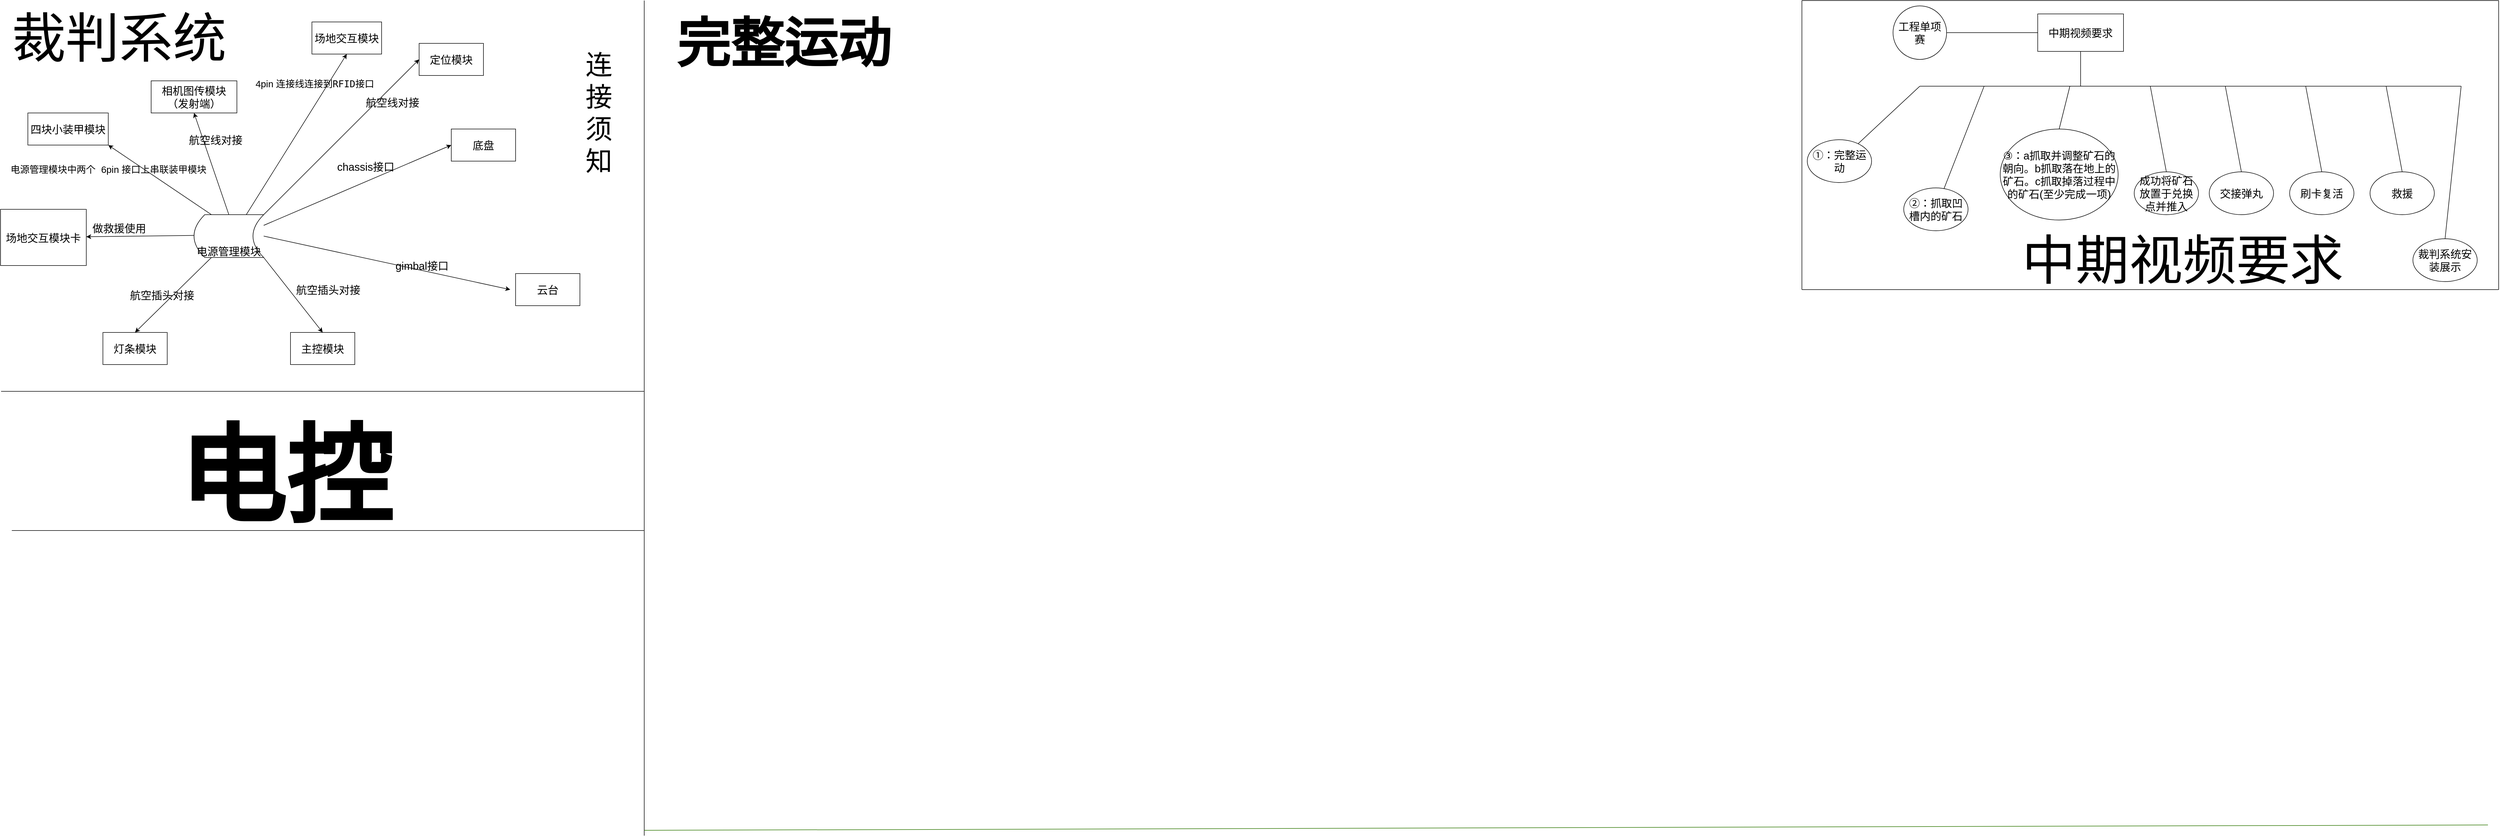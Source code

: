 <mxfile version="15.6.2" type="github">
  <diagram id="NpOCoje0zSoZdeExiJcy" name="Page-1">
    <mxGraphModel dx="9888" dy="2880" grid="1" gridSize="10" guides="1" tooltips="1" connect="1" arrows="1" fold="1" page="1" pageScale="1" pageWidth="4681" pageHeight="3300" background="none" math="0" shadow="0">
      <root>
        <mxCell id="0" />
        <mxCell id="1" parent="0" />
        <mxCell id="VXeyH6XUhTUTIsdPU2Il-1" value="&lt;font style=&quot;font-size: 20px&quot;&gt;工程单项赛&lt;/font&gt;" style="ellipse;whiteSpace=wrap;html=1;aspect=fixed;" vertex="1" parent="1">
          <mxGeometry x="-1150" y="10" width="100" height="100" as="geometry" />
        </mxCell>
        <mxCell id="VXeyH6XUhTUTIsdPU2Il-2" value="&lt;font style=&quot;font-size: 20px&quot;&gt;中期视频要求&lt;/font&gt;" style="rounded=0;whiteSpace=wrap;html=1;" vertex="1" parent="1">
          <mxGeometry x="-880" y="25" width="160" height="70" as="geometry" />
        </mxCell>
        <mxCell id="VXeyH6XUhTUTIsdPU2Il-3" value="" style="endArrow=none;html=1;rounded=0;exitX=1;exitY=0.5;exitDx=0;exitDy=0;entryX=0;entryY=0.5;entryDx=0;entryDy=0;" edge="1" parent="1" source="VXeyH6XUhTUTIsdPU2Il-1" target="VXeyH6XUhTUTIsdPU2Il-2">
          <mxGeometry width="50" height="50" relative="1" as="geometry">
            <mxPoint x="-1050" y="70" as="sourcePoint" />
            <mxPoint x="-890" y="60" as="targetPoint" />
          </mxGeometry>
        </mxCell>
        <mxCell id="VXeyH6XUhTUTIsdPU2Il-4" value="" style="endArrow=none;html=1;rounded=0;entryX=0.5;entryY=1;entryDx=0;entryDy=0;" edge="1" parent="1" target="VXeyH6XUhTUTIsdPU2Il-2">
          <mxGeometry width="50" height="50" relative="1" as="geometry">
            <mxPoint x="-800" y="160" as="sourcePoint" />
            <mxPoint x="-730" y="210" as="targetPoint" />
          </mxGeometry>
        </mxCell>
        <mxCell id="VXeyH6XUhTUTIsdPU2Il-5" value="" style="endArrow=none;html=1;rounded=0;" edge="1" parent="1">
          <mxGeometry width="50" height="50" relative="1" as="geometry">
            <mxPoint x="-1100" y="160" as="sourcePoint" />
            <mxPoint x="-90" y="160" as="targetPoint" />
          </mxGeometry>
        </mxCell>
        <mxCell id="VXeyH6XUhTUTIsdPU2Il-6" value="" style="endArrow=none;html=1;rounded=0;" edge="1" parent="1" target="VXeyH6XUhTUTIsdPU2Il-7">
          <mxGeometry width="50" height="50" relative="1" as="geometry">
            <mxPoint x="-1100" y="160" as="sourcePoint" />
            <mxPoint x="-1100" y="160" as="targetPoint" />
          </mxGeometry>
        </mxCell>
        <mxCell id="VXeyH6XUhTUTIsdPU2Il-7" value="&lt;font style=&quot;font-size: 20px&quot;&gt;①：完整运动&lt;/font&gt;" style="ellipse;whiteSpace=wrap;html=1;" vertex="1" parent="1">
          <mxGeometry x="-1310" y="260" width="120" height="80" as="geometry" />
        </mxCell>
        <mxCell id="VXeyH6XUhTUTIsdPU2Il-8" value="" style="endArrow=none;html=1;rounded=0;" edge="1" parent="1" target="VXeyH6XUhTUTIsdPU2Il-9">
          <mxGeometry width="50" height="50" relative="1" as="geometry">
            <mxPoint x="-980" y="160" as="sourcePoint" />
            <mxPoint x="-990" y="160" as="targetPoint" />
          </mxGeometry>
        </mxCell>
        <mxCell id="VXeyH6XUhTUTIsdPU2Il-9" value="&lt;font style=&quot;font-size: 20px&quot;&gt;②：抓取凹槽内的矿石&lt;/font&gt;" style="ellipse;whiteSpace=wrap;html=1;" vertex="1" parent="1">
          <mxGeometry x="-1130" y="350" width="120" height="80" as="geometry" />
        </mxCell>
        <mxCell id="VXeyH6XUhTUTIsdPU2Il-10" value="&lt;font style=&quot;font-size: 20px&quot;&gt;③：a抓取并调整矿石的朝向。b抓取落在地上的矿石。c抓取掉落过程中的矿石(至少完成一项)&lt;/font&gt;" style="ellipse;whiteSpace=wrap;html=1;" vertex="1" parent="1">
          <mxGeometry x="-950" y="240" width="220" height="170" as="geometry" />
        </mxCell>
        <mxCell id="VXeyH6XUhTUTIsdPU2Il-11" value="" style="endArrow=none;html=1;rounded=0;exitX=0.5;exitY=0;exitDx=0;exitDy=0;" edge="1" parent="1" source="VXeyH6XUhTUTIsdPU2Il-10">
          <mxGeometry width="50" height="50" relative="1" as="geometry">
            <mxPoint x="-790" y="260" as="sourcePoint" />
            <mxPoint x="-820" y="160" as="targetPoint" />
          </mxGeometry>
        </mxCell>
        <mxCell id="VXeyH6XUhTUTIsdPU2Il-13" value="&lt;font style=&quot;font-size: 20px&quot;&gt;成功将矿石放置于兑换点并推入&lt;/font&gt;" style="ellipse;whiteSpace=wrap;html=1;" vertex="1" parent="1">
          <mxGeometry x="-700" y="320" width="120" height="80" as="geometry" />
        </mxCell>
        <mxCell id="VXeyH6XUhTUTIsdPU2Il-14" value="" style="endArrow=none;html=1;rounded=0;exitX=0.5;exitY=0;exitDx=0;exitDy=0;" edge="1" parent="1" source="VXeyH6XUhTUTIsdPU2Il-13">
          <mxGeometry width="50" height="50" relative="1" as="geometry">
            <mxPoint x="-790" y="260" as="sourcePoint" />
            <mxPoint x="-670" y="160" as="targetPoint" />
          </mxGeometry>
        </mxCell>
        <mxCell id="VXeyH6XUhTUTIsdPU2Il-15" value="&lt;font style=&quot;font-size: 20px&quot;&gt;交接弹丸&lt;/font&gt;" style="ellipse;whiteSpace=wrap;html=1;" vertex="1" parent="1">
          <mxGeometry x="-560" y="320" width="120" height="80" as="geometry" />
        </mxCell>
        <mxCell id="VXeyH6XUhTUTIsdPU2Il-16" value="" style="endArrow=none;html=1;rounded=0;exitX=0.5;exitY=0;exitDx=0;exitDy=0;" edge="1" parent="1" source="VXeyH6XUhTUTIsdPU2Il-15">
          <mxGeometry width="50" height="50" relative="1" as="geometry">
            <mxPoint x="-790" y="220" as="sourcePoint" />
            <mxPoint x="-530" y="160" as="targetPoint" />
          </mxGeometry>
        </mxCell>
        <mxCell id="VXeyH6XUhTUTIsdPU2Il-17" value="&lt;font style=&quot;font-size: 20px&quot;&gt;刷卡复活&lt;/font&gt;" style="ellipse;whiteSpace=wrap;html=1;" vertex="1" parent="1">
          <mxGeometry x="-410" y="320" width="120" height="80" as="geometry" />
        </mxCell>
        <mxCell id="VXeyH6XUhTUTIsdPU2Il-18" value="" style="endArrow=none;html=1;rounded=0;exitX=0.5;exitY=0;exitDx=0;exitDy=0;" edge="1" parent="1" source="VXeyH6XUhTUTIsdPU2Il-17">
          <mxGeometry width="50" height="50" relative="1" as="geometry">
            <mxPoint x="-740" y="210" as="sourcePoint" />
            <mxPoint x="-380" y="160" as="targetPoint" />
          </mxGeometry>
        </mxCell>
        <mxCell id="VXeyH6XUhTUTIsdPU2Il-19" value="&lt;font style=&quot;font-size: 20px&quot;&gt;救援&lt;/font&gt;" style="ellipse;whiteSpace=wrap;html=1;" vertex="1" parent="1">
          <mxGeometry x="-260.0" y="320" width="120" height="80" as="geometry" />
        </mxCell>
        <mxCell id="VXeyH6XUhTUTIsdPU2Il-20" value="" style="endArrow=none;html=1;rounded=0;exitX=0.5;exitY=0;exitDx=0;exitDy=0;" edge="1" parent="1" source="VXeyH6XUhTUTIsdPU2Il-19">
          <mxGeometry width="50" height="50" relative="1" as="geometry">
            <mxPoint x="-620" y="210" as="sourcePoint" />
            <mxPoint x="-230" y="160" as="targetPoint" />
          </mxGeometry>
        </mxCell>
        <mxCell id="VXeyH6XUhTUTIsdPU2Il-21" value="&lt;font style=&quot;font-size: 20px&quot;&gt;裁判系统安装展示&lt;/font&gt;" style="ellipse;whiteSpace=wrap;html=1;" vertex="1" parent="1">
          <mxGeometry x="-180" y="445" width="120" height="80" as="geometry" />
        </mxCell>
        <mxCell id="VXeyH6XUhTUTIsdPU2Il-23" value="" style="endArrow=none;html=1;rounded=0;" edge="1" parent="1">
          <mxGeometry width="50" height="50" relative="1" as="geometry">
            <mxPoint x="-1320" y="540" as="sourcePoint" />
            <mxPoint x="-1320" as="targetPoint" />
          </mxGeometry>
        </mxCell>
        <mxCell id="VXeyH6XUhTUTIsdPU2Il-24" value="" style="endArrow=none;html=1;rounded=0;" edge="1" parent="1">
          <mxGeometry width="50" height="50" relative="1" as="geometry">
            <mxPoint x="-1320" y="540" as="sourcePoint" />
            <mxPoint x="-20" y="540" as="targetPoint" />
          </mxGeometry>
        </mxCell>
        <mxCell id="VXeyH6XUhTUTIsdPU2Il-63" value="&lt;font style=&quot;font-size: 100px&quot;&gt;中期视频要求&lt;/font&gt;" style="text;html=1;align=center;verticalAlign=middle;resizable=0;points=[];autosize=1;strokeColor=none;fillColor=none;" vertex="1" parent="1">
          <mxGeometry x="-920" y="460" width="620" height="50" as="geometry" />
        </mxCell>
        <mxCell id="VXeyH6XUhTUTIsdPU2Il-65" value="" style="endArrow=none;html=1;rounded=0;fontSize=100;" edge="1" parent="1">
          <mxGeometry width="50" height="50" relative="1" as="geometry">
            <mxPoint x="-1320" as="sourcePoint" />
            <mxPoint x="-20" as="targetPoint" />
          </mxGeometry>
        </mxCell>
        <mxCell id="VXeyH6XUhTUTIsdPU2Il-66" value="" style="endArrow=none;html=1;rounded=0;fontSize=100;" edge="1" parent="1">
          <mxGeometry width="50" height="50" relative="1" as="geometry">
            <mxPoint x="-20" y="540" as="sourcePoint" />
            <mxPoint x="-20" as="targetPoint" />
          </mxGeometry>
        </mxCell>
        <mxCell id="VXeyH6XUhTUTIsdPU2Il-68" value="" style="endArrow=none;html=1;rounded=0;fontSize=100;" edge="1" parent="1">
          <mxGeometry width="50" height="50" relative="1" as="geometry">
            <mxPoint x="-3480" y="730" as="sourcePoint" />
            <mxPoint x="-3480" as="targetPoint" />
          </mxGeometry>
        </mxCell>
        <mxCell id="VXeyH6XUhTUTIsdPU2Il-69" value="" style="endArrow=none;html=1;rounded=0;fontSize=100;" edge="1" parent="1">
          <mxGeometry width="50" height="50" relative="1" as="geometry">
            <mxPoint x="-3480" y="730" as="sourcePoint" />
            <mxPoint x="-4680" y="730" as="targetPoint" />
          </mxGeometry>
        </mxCell>
        <mxCell id="VXeyH6XUhTUTIsdPU2Il-70" value="裁判系统" style="text;html=1;align=center;verticalAlign=middle;resizable=0;points=[];autosize=1;strokeColor=none;fillColor=none;fontSize=100;" vertex="1" parent="1">
          <mxGeometry x="-4670" y="5" width="420" height="130" as="geometry" />
        </mxCell>
        <mxCell id="VXeyH6XUhTUTIsdPU2Il-71" value="&lt;font style=&quot;font-size: 20px&quot;&gt;电源管理模块&lt;/font&gt;" style="shape=dataStorage;whiteSpace=wrap;html=1;fixedSize=1;fontSize=100;" vertex="1" parent="1">
          <mxGeometry x="-4320" y="400" width="130" height="80" as="geometry" />
        </mxCell>
        <mxCell id="VXeyH6XUhTUTIsdPU2Il-74" value="四块小装甲模块" style="rounded=0;whiteSpace=wrap;html=1;fontSize=20;" vertex="1" parent="1">
          <mxGeometry x="-4630" y="210" width="150" height="60" as="geometry" />
        </mxCell>
        <mxCell id="VXeyH6XUhTUTIsdPU2Il-75" value="相机图传模块（发射端）" style="rounded=0;whiteSpace=wrap;html=1;fontSize=20;" vertex="1" parent="1">
          <mxGeometry x="-4400" y="150" width="160" height="60" as="geometry" />
        </mxCell>
        <mxCell id="VXeyH6XUhTUTIsdPU2Il-76" value="场地交互模块" style="rounded=0;whiteSpace=wrap;html=1;fontSize=20;" vertex="1" parent="1">
          <mxGeometry x="-4100" y="40" width="130" height="60" as="geometry" />
        </mxCell>
        <mxCell id="VXeyH6XUhTUTIsdPU2Il-77" value="定位模块" style="rounded=0;whiteSpace=wrap;html=1;fontSize=20;" vertex="1" parent="1">
          <mxGeometry x="-3900" y="80" width="120" height="60" as="geometry" />
        </mxCell>
        <mxCell id="VXeyH6XUhTUTIsdPU2Il-78" value="主控模块" style="rounded=0;whiteSpace=wrap;html=1;fontSize=20;" vertex="1" parent="1">
          <mxGeometry x="-4140" y="620" width="120" height="60" as="geometry" />
        </mxCell>
        <mxCell id="VXeyH6XUhTUTIsdPU2Il-79" value="灯条模块" style="rounded=0;whiteSpace=wrap;html=1;fontSize=20;" vertex="1" parent="1">
          <mxGeometry x="-4490" y="620" width="120" height="60" as="geometry" />
        </mxCell>
        <mxCell id="VXeyH6XUhTUTIsdPU2Il-80" value="场地交互模块卡" style="rounded=0;whiteSpace=wrap;html=1;fontSize=20;" vertex="1" parent="1">
          <mxGeometry x="-4681" y="390" width="160" height="105" as="geometry" />
        </mxCell>
        <mxCell id="VXeyH6XUhTUTIsdPU2Il-81" value="" style="endArrow=classic;html=1;rounded=0;fontSize=20;exitX=1;exitY=0;exitDx=0;exitDy=0;entryX=0;entryY=0.5;entryDx=0;entryDy=0;" edge="1" parent="1" source="VXeyH6XUhTUTIsdPU2Il-71" target="VXeyH6XUhTUTIsdPU2Il-77">
          <mxGeometry width="50" height="50" relative="1" as="geometry">
            <mxPoint x="-4210" y="480" as="sourcePoint" />
            <mxPoint x="-4160" y="430" as="targetPoint" />
          </mxGeometry>
        </mxCell>
        <mxCell id="VXeyH6XUhTUTIsdPU2Il-82" value="" style="endArrow=classic;html=1;rounded=0;fontSize=20;exitX=1;exitY=1;exitDx=0;exitDy=0;entryX=0.5;entryY=0;entryDx=0;entryDy=0;" edge="1" parent="1" source="VXeyH6XUhTUTIsdPU2Il-71" target="VXeyH6XUhTUTIsdPU2Il-78">
          <mxGeometry width="50" height="50" relative="1" as="geometry">
            <mxPoint x="-4210" y="480" as="sourcePoint" />
            <mxPoint x="-4160" y="430" as="targetPoint" />
          </mxGeometry>
        </mxCell>
        <mxCell id="VXeyH6XUhTUTIsdPU2Il-83" value="" style="endArrow=classic;html=1;rounded=0;fontSize=20;exitX=0.75;exitY=0;exitDx=0;exitDy=0;entryX=0.5;entryY=1;entryDx=0;entryDy=0;" edge="1" parent="1" source="VXeyH6XUhTUTIsdPU2Il-71" target="VXeyH6XUhTUTIsdPU2Il-76">
          <mxGeometry width="50" height="50" relative="1" as="geometry">
            <mxPoint x="-4210" y="480" as="sourcePoint" />
            <mxPoint x="-4160" y="430" as="targetPoint" />
          </mxGeometry>
        </mxCell>
        <mxCell id="VXeyH6XUhTUTIsdPU2Il-84" value="" style="endArrow=classic;html=1;rounded=0;fontSize=20;exitX=0.5;exitY=0;exitDx=0;exitDy=0;entryX=0.5;entryY=1;entryDx=0;entryDy=0;" edge="1" parent="1" source="VXeyH6XUhTUTIsdPU2Il-71" target="VXeyH6XUhTUTIsdPU2Il-75">
          <mxGeometry width="50" height="50" relative="1" as="geometry">
            <mxPoint x="-4210" y="480" as="sourcePoint" />
            <mxPoint x="-4160" y="430" as="targetPoint" />
          </mxGeometry>
        </mxCell>
        <mxCell id="VXeyH6XUhTUTIsdPU2Il-85" value="" style="endArrow=classic;html=1;rounded=0;fontSize=20;exitX=0.25;exitY=0;exitDx=0;exitDy=0;entryX=1;entryY=1;entryDx=0;entryDy=0;" edge="1" parent="1" source="VXeyH6XUhTUTIsdPU2Il-71" target="VXeyH6XUhTUTIsdPU2Il-74">
          <mxGeometry width="50" height="50" relative="1" as="geometry">
            <mxPoint x="-4210" y="480" as="sourcePoint" />
            <mxPoint x="-4160" y="430" as="targetPoint" />
          </mxGeometry>
        </mxCell>
        <mxCell id="VXeyH6XUhTUTIsdPU2Il-86" value="" style="endArrow=classic;html=1;rounded=0;fontSize=20;exitX=0;exitY=0.5;exitDx=0;exitDy=0;entryX=1;entryY=0.5;entryDx=0;entryDy=0;" edge="1" parent="1">
          <mxGeometry width="50" height="50" relative="1" as="geometry">
            <mxPoint x="-4320" y="438.75" as="sourcePoint" />
            <mxPoint x="-4521" y="441.25" as="targetPoint" />
          </mxGeometry>
        </mxCell>
        <mxCell id="VXeyH6XUhTUTIsdPU2Il-101" value="做救援使用" style="edgeLabel;html=1;align=center;verticalAlign=middle;resizable=0;points=[];fontSize=20;" vertex="1" connectable="0" parent="VXeyH6XUhTUTIsdPU2Il-86">
          <mxGeometry x="0.462" y="-6" relative="1" as="geometry">
            <mxPoint x="7" y="-10" as="offset" />
          </mxGeometry>
        </mxCell>
        <mxCell id="VXeyH6XUhTUTIsdPU2Il-87" value="" style="endArrow=classic;html=1;rounded=0;fontSize=20;exitX=0.25;exitY=1;exitDx=0;exitDy=0;entryX=0.5;entryY=0;entryDx=0;entryDy=0;" edge="1" parent="1" source="VXeyH6XUhTUTIsdPU2Il-71" target="VXeyH6XUhTUTIsdPU2Il-79">
          <mxGeometry width="50" height="50" relative="1" as="geometry">
            <mxPoint x="-4210" y="480" as="sourcePoint" />
            <mxPoint x="-4160" y="430" as="targetPoint" />
          </mxGeometry>
        </mxCell>
        <mxCell id="VXeyH6XUhTUTIsdPU2Il-88" value="航空插头对接" style="text;html=1;align=center;verticalAlign=middle;resizable=0;points=[];autosize=1;strokeColor=none;fillColor=none;fontSize=20;" vertex="1" parent="1">
          <mxGeometry x="-4140" y="525" width="140" height="30" as="geometry" />
        </mxCell>
        <mxCell id="VXeyH6XUhTUTIsdPU2Il-90" value="底盘" style="rounded=0;whiteSpace=wrap;html=1;fontSize=20;" vertex="1" parent="1">
          <mxGeometry x="-3840" y="240" width="120" height="60" as="geometry" />
        </mxCell>
        <mxCell id="VXeyH6XUhTUTIsdPU2Il-91" value="" style="endArrow=classic;html=1;rounded=0;fontSize=20;exitX=1;exitY=0.25;exitDx=0;exitDy=0;entryX=0;entryY=0.5;entryDx=0;entryDy=0;" edge="1" parent="1" source="VXeyH6XUhTUTIsdPU2Il-71" target="VXeyH6XUhTUTIsdPU2Il-90">
          <mxGeometry width="50" height="50" relative="1" as="geometry">
            <mxPoint x="-3940" y="450" as="sourcePoint" />
            <mxPoint x="-3890" y="400" as="targetPoint" />
          </mxGeometry>
        </mxCell>
        <mxCell id="VXeyH6XUhTUTIsdPU2Il-92" value="云台" style="rounded=0;whiteSpace=wrap;html=1;fontSize=20;" vertex="1" parent="1">
          <mxGeometry x="-3720" y="510" width="120" height="60" as="geometry" />
        </mxCell>
        <mxCell id="VXeyH6XUhTUTIsdPU2Il-93" value="" style="endArrow=classic;html=1;rounded=0;fontSize=20;exitX=1;exitY=0.5;exitDx=0;exitDy=0;" edge="1" parent="1" source="VXeyH6XUhTUTIsdPU2Il-71">
          <mxGeometry width="50" height="50" relative="1" as="geometry">
            <mxPoint x="-3940" y="450" as="sourcePoint" />
            <mxPoint x="-3730" y="540" as="targetPoint" />
          </mxGeometry>
        </mxCell>
        <mxCell id="VXeyH6XUhTUTIsdPU2Il-94" value="chassis接口" style="text;html=1;align=center;verticalAlign=middle;resizable=0;points=[];autosize=1;strokeColor=none;fillColor=none;fontSize=20;" vertex="1" parent="1">
          <mxGeometry x="-4060" y="295" width="120" height="30" as="geometry" />
        </mxCell>
        <mxCell id="VXeyH6XUhTUTIsdPU2Il-95" value="gimbal接口" style="text;html=1;align=center;verticalAlign=middle;resizable=0;points=[];autosize=1;strokeColor=none;fillColor=none;fontSize=20;" vertex="1" parent="1">
          <mxGeometry x="-3950" y="480" width="110" height="30" as="geometry" />
        </mxCell>
        <mxCell id="VXeyH6XUhTUTIsdPU2Il-96" value="航空插头对接" style="text;html=1;align=center;verticalAlign=middle;resizable=0;points=[];autosize=1;strokeColor=none;fillColor=none;fontSize=20;" vertex="1" parent="1">
          <mxGeometry x="-4450" y="535" width="140" height="30" as="geometry" />
        </mxCell>
        <mxCell id="VXeyH6XUhTUTIsdPU2Il-97" value="&lt;span class=&quot;markedContent&quot; id=&quot;page70R_mcid52&quot;&gt;&lt;span style=&quot;left: 414.567px ; top: 905.543px ; font-size: 17.6px ; font-family: monospace ; transform: scalex(1)&quot; dir=&quot;ltr&quot;&gt;&lt;/span&gt;&lt;/span&gt;&lt;span class=&quot;markedContent&quot; id=&quot;page70R_mcid53&quot;&gt;&lt;span style=&quot;left: 449.767px ; top: 905.543px ; font-size: 17.6px ; font-family: monospace ; transform: scalex(0.994)&quot; dir=&quot;ltr&quot;&gt;电源管理&lt;/span&gt;&lt;/span&gt;&lt;span class=&quot;markedContent&quot; id=&quot;page70R_mcid54&quot;&gt;&lt;span style=&quot;left: 519.8px ; top: 905.543px ; font-size: 17.6px ; font-family: monospace ; transform: scalex(0.995)&quot; dir=&quot;ltr&quot;&gt;模块中两个&lt;/span&gt;&lt;/span&gt;&lt;span class=&quot;markedContent&quot; id=&quot;page70R_mcid55&quot;&gt;&lt;span style=&quot;left: 607.395px ; top: 905.543px ; font-size: 17.6px ; font-family: monospace&quot; dir=&quot;ltr&quot;&gt; &lt;/span&gt;&lt;span style=&quot;left: 613.833px ; top: 907.083px ; font-size: 17.6px ; font-family: sans-serif&quot; dir=&quot;ltr&quot;&gt;6&lt;/span&gt;&lt;/span&gt;&lt;span class=&quot;markedContent&quot; id=&quot;page70R_mcid56&quot;&gt;&lt;span style=&quot;left: 623.433px ; top: 907.083px ; font-size: 17.6px ; font-family: sans-serif ; transform: scalex(0.887)&quot; dir=&quot;ltr&quot;&gt;pin&lt;/span&gt;&lt;/span&gt;&lt;span class=&quot;markedContent&quot; id=&quot;page70R_mcid57&quot;&gt;&lt;span style=&quot;left: 647.176px ; top: 907.083px ; font-size: 17.6px ; font-family: sans-serif&quot; dir=&quot;ltr&quot;&gt; &lt;/span&gt;&lt;span style=&quot;left: 653.433px ; top: 905.543px ; font-size: 17.6px ; font-family: monospace ; transform: scalex(0.995)&quot; dir=&quot;ltr&quot;&gt;接口上串联装甲模块&lt;/span&gt;&lt;/span&gt;" style="text;html=1;align=center;verticalAlign=middle;resizable=0;points=[];autosize=1;strokeColor=none;fillColor=none;fontSize=20;" vertex="1" parent="1">
          <mxGeometry x="-4670" y="300" width="380" height="30" as="geometry" />
        </mxCell>
        <mxCell id="VXeyH6XUhTUTIsdPU2Il-98" value="&lt;span class=&quot;markedContent&quot; id=&quot;page83R_mcid36&quot;&gt;&lt;span style=&quot;left: 274.517px ; top: 709.4px ; font-size: 17.6px ; font-family: sans-serif ; transform: scalex(0.89)&quot; dir=&quot;ltr&quot;&gt;4pin &lt;/span&gt;&lt;/span&gt;&lt;span class=&quot;markedContent&quot; id=&quot;page83R_mcid37&quot;&gt;&lt;span style=&quot;left: 312.163px ; top: 709.4px ; font-size: 17.6px ; font-family: sans-serif&quot; dir=&quot;ltr&quot;&gt; &lt;/span&gt;&lt;span style=&quot;left: 316.117px ; top: 707.859px ; font-size: 17.6px ; font-family: monospace ; transform: scalex(0.994)&quot; dir=&quot;ltr&quot;&gt;连接线连接到RFID接口&lt;/span&gt;&lt;/span&gt;" style="text;html=1;align=center;verticalAlign=middle;resizable=0;points=[];autosize=1;strokeColor=none;fillColor=none;fontSize=20;" vertex="1" parent="1">
          <mxGeometry x="-4210" y="140" width="230" height="30" as="geometry" />
        </mxCell>
        <mxCell id="VXeyH6XUhTUTIsdPU2Il-99" value="航空线对接" style="text;html=1;align=center;verticalAlign=middle;resizable=0;points=[];autosize=1;strokeColor=none;fillColor=none;fontSize=20;" vertex="1" parent="1">
          <mxGeometry x="-4340" y="245" width="120" height="30" as="geometry" />
        </mxCell>
        <mxCell id="VXeyH6XUhTUTIsdPU2Il-100" value="航空线对接" style="text;html=1;align=center;verticalAlign=middle;resizable=0;points=[];autosize=1;strokeColor=none;fillColor=none;fontSize=20;" vertex="1" parent="1">
          <mxGeometry x="-4010" y="175" width="120" height="30" as="geometry" />
        </mxCell>
        <mxCell id="VXeyH6XUhTUTIsdPU2Il-102" value="&lt;div&gt;&lt;font style=&quot;font-size: 50px&quot;&gt;连&lt;/font&gt;&lt;/div&gt;&lt;div&gt;&lt;font style=&quot;font-size: 50px&quot;&gt;接&lt;/font&gt;&lt;/div&gt;&lt;div&gt;&lt;font style=&quot;font-size: 50px&quot;&gt;须&lt;/font&gt;&lt;/div&gt;&lt;div&gt;&lt;font style=&quot;font-size: 50px&quot;&gt;知&lt;/font&gt;&lt;/div&gt;" style="text;html=1;align=center;verticalAlign=middle;resizable=0;points=[];autosize=1;strokeColor=none;fillColor=none;fontSize=20;" vertex="1" parent="1">
          <mxGeometry x="-3600" y="140" width="70" height="140" as="geometry" />
        </mxCell>
        <mxCell id="VXeyH6XUhTUTIsdPU2Il-103" value="" style="endArrow=none;html=1;rounded=0;fontSize=50;" edge="1" parent="1">
          <mxGeometry width="50" height="50" relative="1" as="geometry">
            <mxPoint x="-3480" y="1560" as="sourcePoint" />
            <mxPoint x="-3480" y="730" as="targetPoint" />
          </mxGeometry>
        </mxCell>
        <mxCell id="VXeyH6XUhTUTIsdPU2Il-104" value="" style="endArrow=none;html=1;rounded=0;fontSize=50;fillColor=#60a917;strokeColor=#2D7600;" edge="1" parent="1">
          <mxGeometry width="50" height="50" relative="1" as="geometry">
            <mxPoint x="-3480" y="1550" as="sourcePoint" />
            <mxPoint x="-40" y="1540" as="targetPoint" />
          </mxGeometry>
        </mxCell>
        <mxCell id="VXeyH6XUhTUTIsdPU2Il-105" value="" style="endArrow=none;html=1;rounded=0;fontSize=50;exitX=0.5;exitY=0;exitDx=0;exitDy=0;" edge="1" parent="1" source="VXeyH6XUhTUTIsdPU2Il-21">
          <mxGeometry width="50" height="50" relative="1" as="geometry">
            <mxPoint x="-950" y="430" as="sourcePoint" />
            <mxPoint x="-90" y="160" as="targetPoint" />
          </mxGeometry>
        </mxCell>
        <mxCell id="VXeyH6XUhTUTIsdPU2Il-106" value="&lt;b&gt;&lt;font style=&quot;font-size: 100px&quot;&gt;完整运动&lt;/font&gt;&lt;/b&gt;" style="text;html=1;align=center;verticalAlign=middle;resizable=0;points=[];autosize=1;strokeColor=none;fillColor=none;fontSize=50;" vertex="1" parent="1">
          <mxGeometry x="-3430" y="40" width="420" height="80" as="geometry" />
        </mxCell>
        <mxCell id="VXeyH6XUhTUTIsdPU2Il-107" value="&lt;b&gt;&lt;font style=&quot;font-size: 200px&quot;&gt;电控&lt;/font&gt;&lt;/b&gt;" style="text;html=1;align=center;verticalAlign=middle;resizable=0;points=[];autosize=1;strokeColor=none;fillColor=none;fontSize=100;" vertex="1" parent="1">
          <mxGeometry x="-4360" y="810" width="420" height="160" as="geometry" />
        </mxCell>
        <mxCell id="VXeyH6XUhTUTIsdPU2Il-110" value="" style="endArrow=none;html=1;rounded=0;fontSize=200;" edge="1" parent="1">
          <mxGeometry width="50" height="50" relative="1" as="geometry">
            <mxPoint x="-4660" y="990" as="sourcePoint" />
            <mxPoint x="-3480" y="990" as="targetPoint" />
          </mxGeometry>
        </mxCell>
      </root>
    </mxGraphModel>
  </diagram>
</mxfile>
